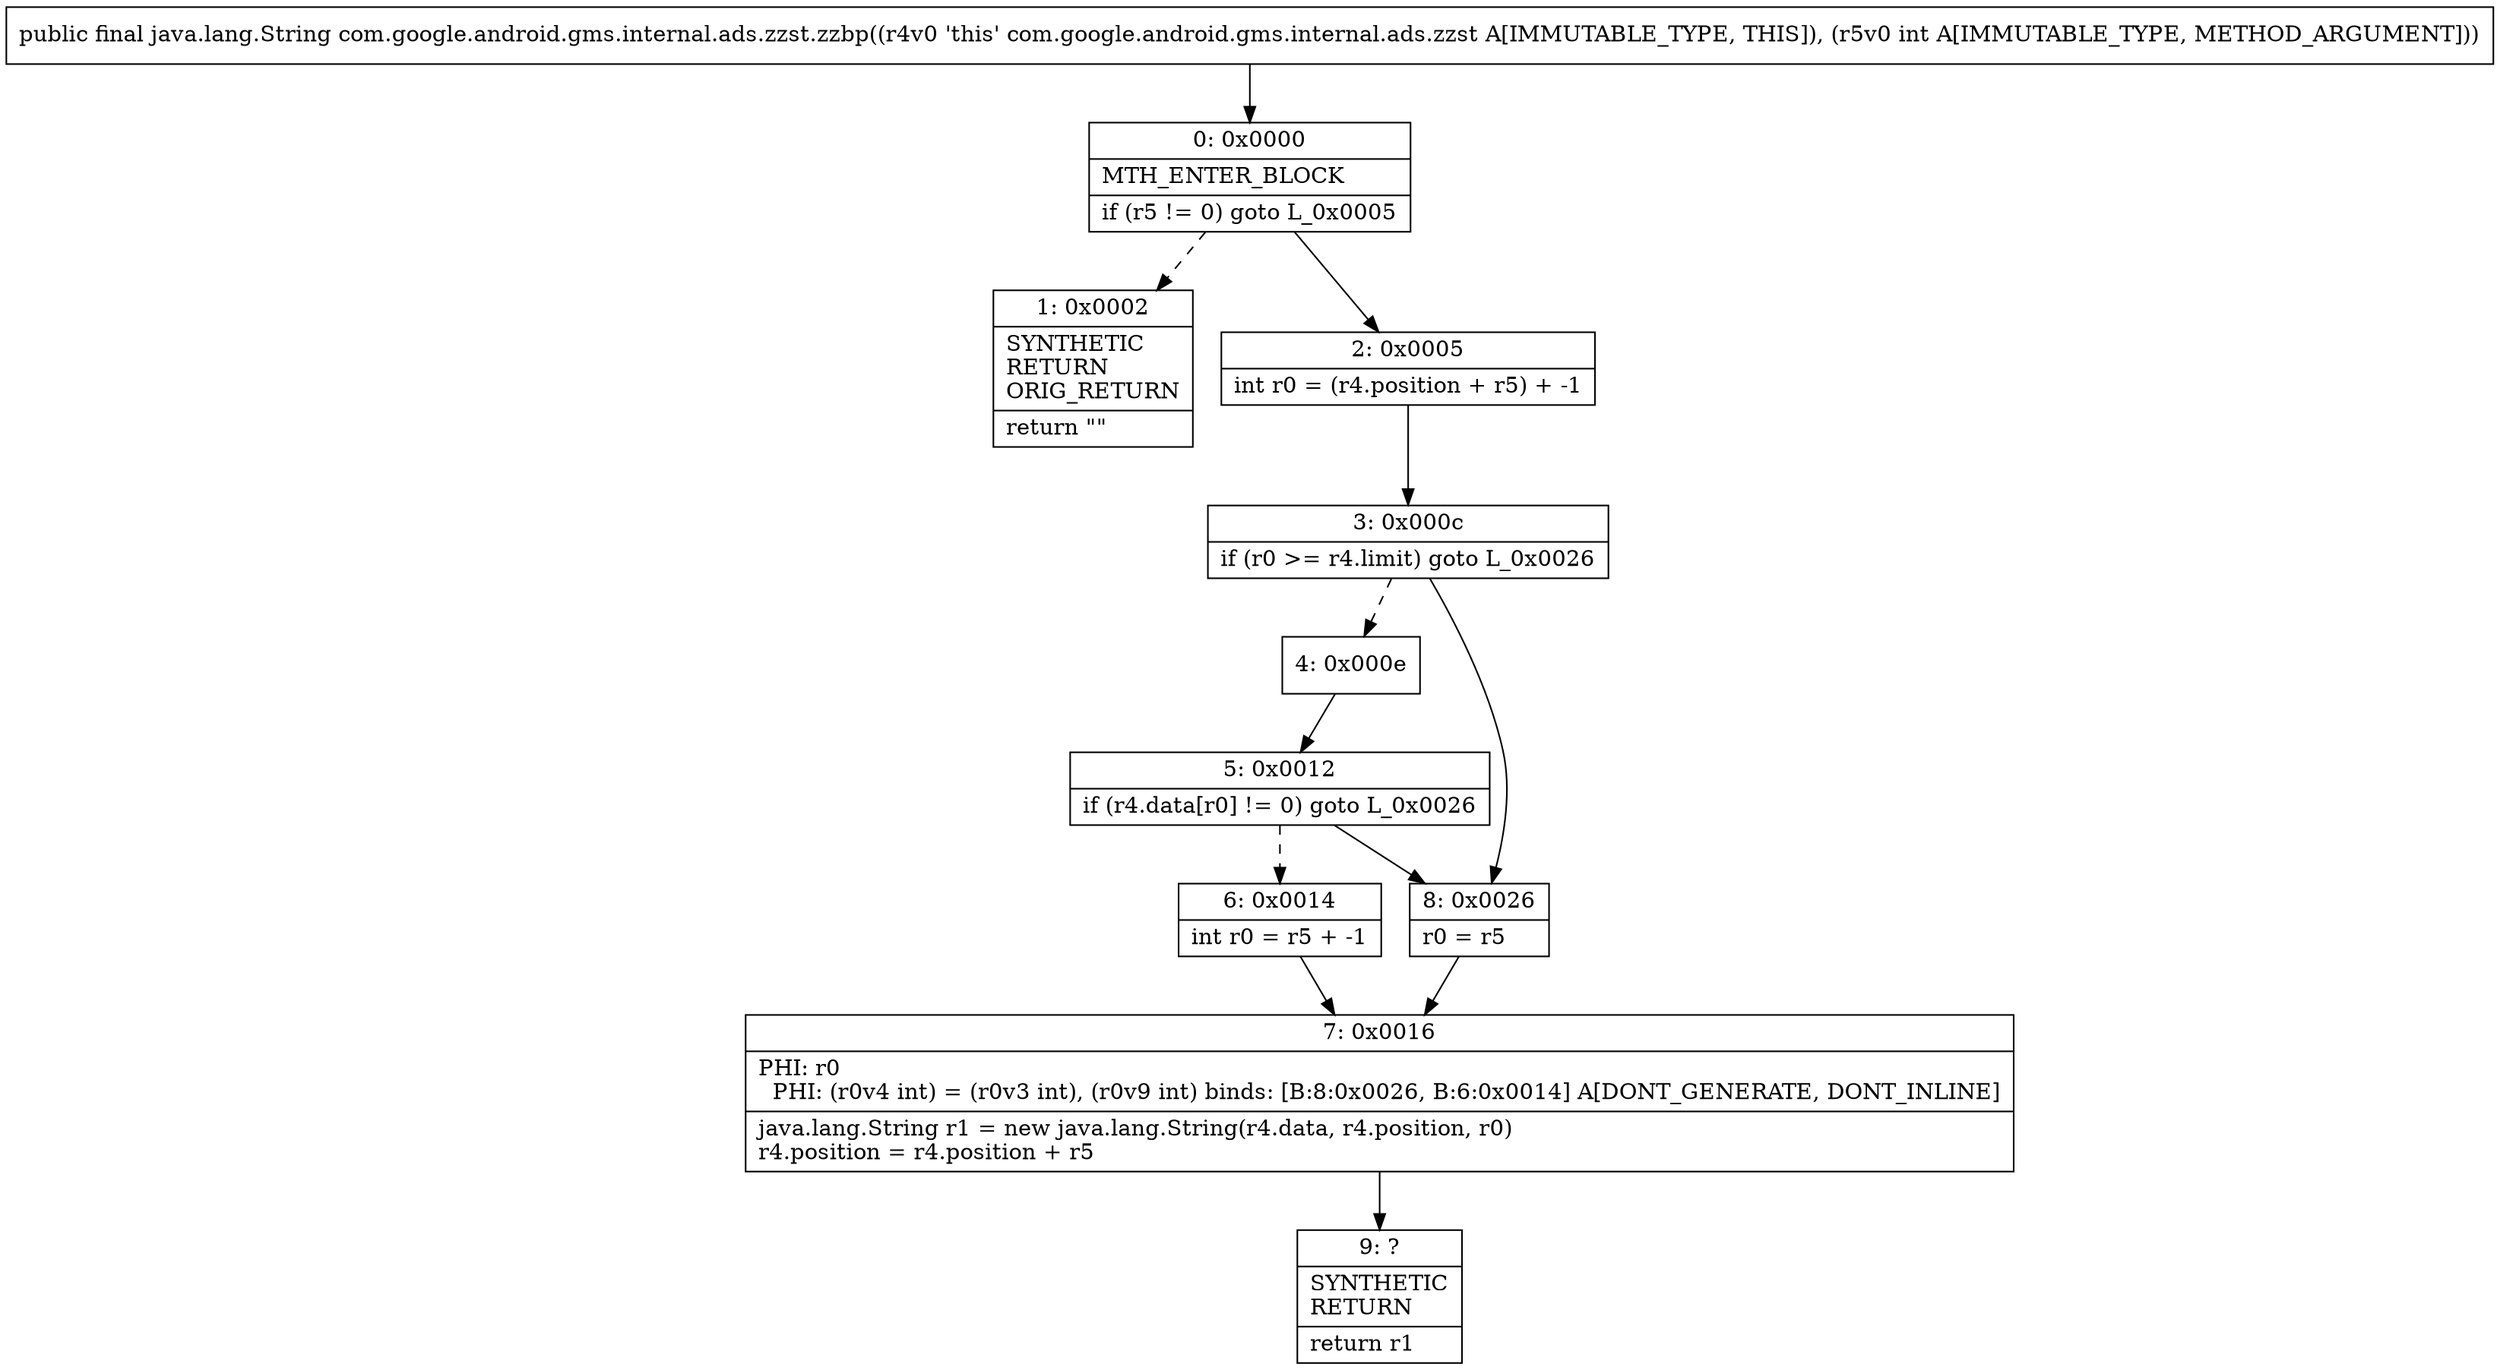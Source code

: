digraph "CFG forcom.google.android.gms.internal.ads.zzst.zzbp(I)Ljava\/lang\/String;" {
Node_0 [shape=record,label="{0\:\ 0x0000|MTH_ENTER_BLOCK\l|if (r5 != 0) goto L_0x0005\l}"];
Node_1 [shape=record,label="{1\:\ 0x0002|SYNTHETIC\lRETURN\lORIG_RETURN\l|return \"\"\l}"];
Node_2 [shape=record,label="{2\:\ 0x0005|int r0 = (r4.position + r5) + \-1\l}"];
Node_3 [shape=record,label="{3\:\ 0x000c|if (r0 \>= r4.limit) goto L_0x0026\l}"];
Node_4 [shape=record,label="{4\:\ 0x000e}"];
Node_5 [shape=record,label="{5\:\ 0x0012|if (r4.data[r0] != 0) goto L_0x0026\l}"];
Node_6 [shape=record,label="{6\:\ 0x0014|int r0 = r5 + \-1\l}"];
Node_7 [shape=record,label="{7\:\ 0x0016|PHI: r0 \l  PHI: (r0v4 int) = (r0v3 int), (r0v9 int) binds: [B:8:0x0026, B:6:0x0014] A[DONT_GENERATE, DONT_INLINE]\l|java.lang.String r1 = new java.lang.String(r4.data, r4.position, r0)\lr4.position = r4.position + r5\l}"];
Node_8 [shape=record,label="{8\:\ 0x0026|r0 = r5\l}"];
Node_9 [shape=record,label="{9\:\ ?|SYNTHETIC\lRETURN\l|return r1\l}"];
MethodNode[shape=record,label="{public final java.lang.String com.google.android.gms.internal.ads.zzst.zzbp((r4v0 'this' com.google.android.gms.internal.ads.zzst A[IMMUTABLE_TYPE, THIS]), (r5v0 int A[IMMUTABLE_TYPE, METHOD_ARGUMENT])) }"];
MethodNode -> Node_0;
Node_0 -> Node_1[style=dashed];
Node_0 -> Node_2;
Node_2 -> Node_3;
Node_3 -> Node_4[style=dashed];
Node_3 -> Node_8;
Node_4 -> Node_5;
Node_5 -> Node_6[style=dashed];
Node_5 -> Node_8;
Node_6 -> Node_7;
Node_7 -> Node_9;
Node_8 -> Node_7;
}

